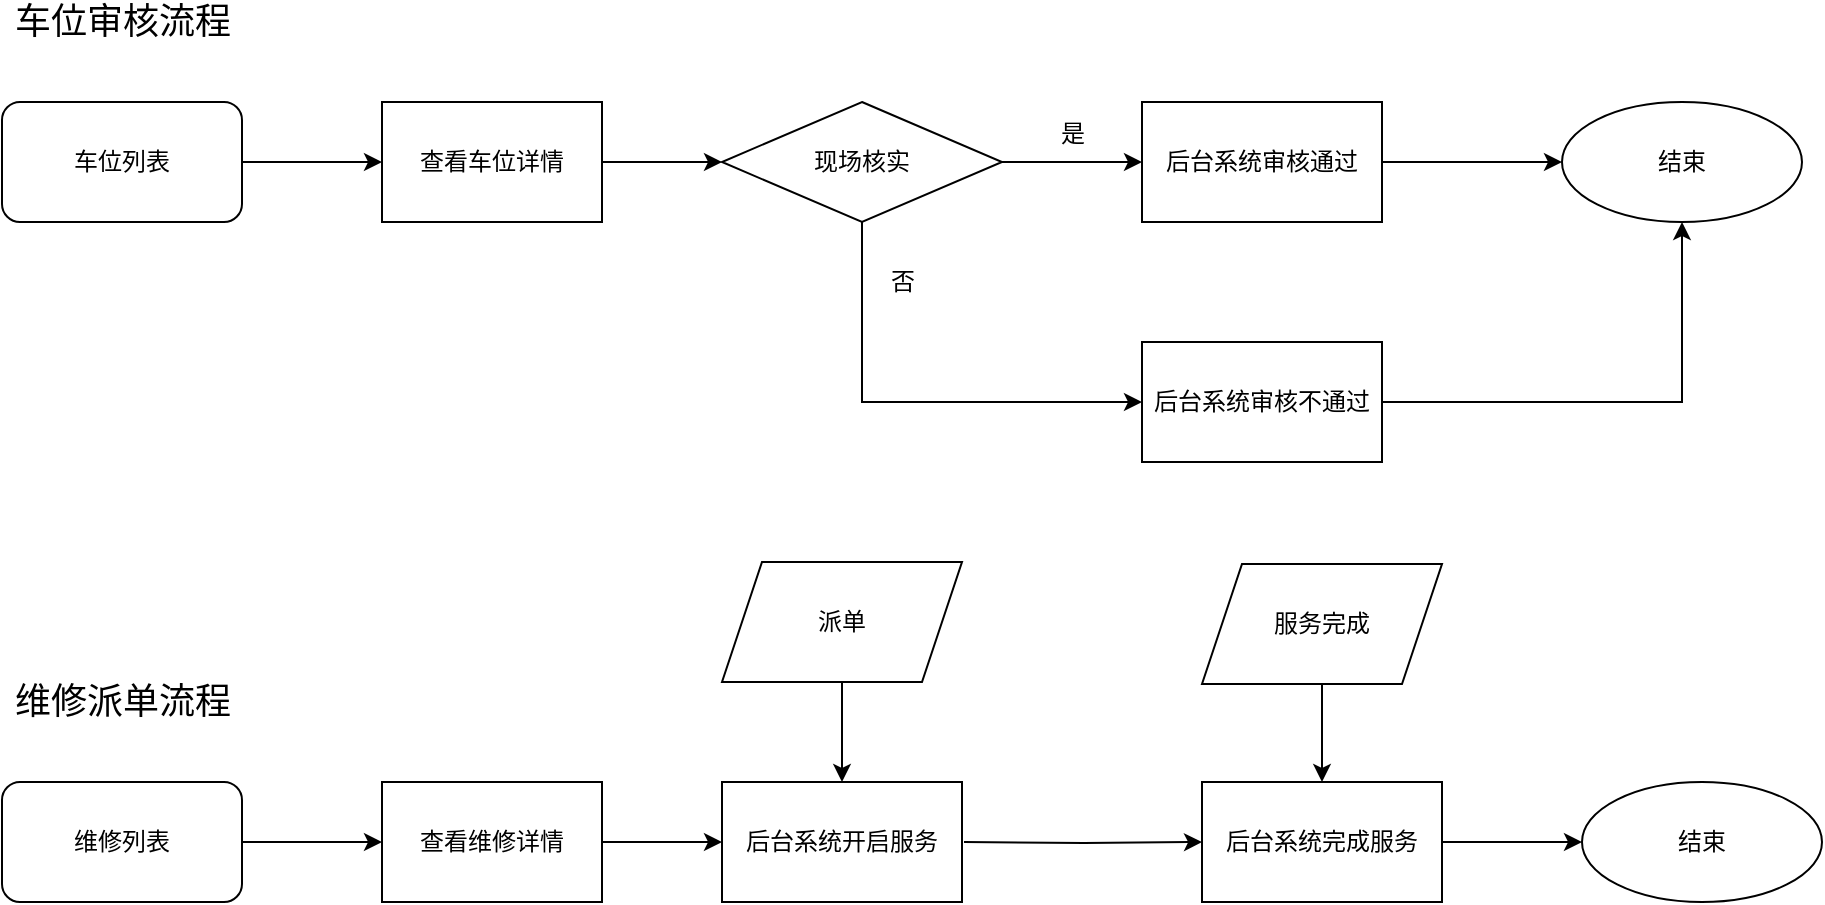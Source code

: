 <mxfile version="13.6.5" type="github"><diagram id="NjFdipFNY2NSW0CpA_lP" name="Page-1"><mxGraphModel dx="1422" dy="794" grid="1" gridSize="10" guides="1" tooltips="1" connect="1" arrows="1" fold="1" page="1" pageScale="1" pageWidth="827" pageHeight="1169" math="0" shadow="0"><root><mxCell id="0"/><mxCell id="1" parent="0"/><mxCell id="N79weJsnR3Vmmcpb3DSI-5" value="&lt;span style=&quot;font-size: 18px&quot;&gt;车位审核流程&lt;/span&gt;" style="text;html=1;resizable=0;autosize=1;align=center;verticalAlign=middle;points=[];fillColor=none;strokeColor=none;rounded=0;strokeWidth=5;perimeterSpacing=5;" vertex="1" parent="1"><mxGeometry x="70" y="50" width="120" height="20" as="geometry"/></mxCell><mxCell id="N79weJsnR3Vmmcpb3DSI-12" style="edgeStyle=orthogonalEdgeStyle;rounded=0;orthogonalLoop=1;jettySize=auto;html=1;exitX=1;exitY=0.5;exitDx=0;exitDy=0;entryX=0;entryY=0.5;entryDx=0;entryDy=0;" edge="1" parent="1" source="N79weJsnR3Vmmcpb3DSI-6" target="N79weJsnR3Vmmcpb3DSI-7"><mxGeometry relative="1" as="geometry"/></mxCell><mxCell id="N79weJsnR3Vmmcpb3DSI-6" value="车位列表" style="rounded=1;whiteSpace=wrap;html=1;strokeWidth=1;" vertex="1" parent="1"><mxGeometry x="70" y="100" width="120" height="60" as="geometry"/></mxCell><mxCell id="N79weJsnR3Vmmcpb3DSI-13" style="edgeStyle=orthogonalEdgeStyle;rounded=0;orthogonalLoop=1;jettySize=auto;html=1;exitX=1;exitY=0.5;exitDx=0;exitDy=0;entryX=0;entryY=0.5;entryDx=0;entryDy=0;" edge="1" parent="1" source="N79weJsnR3Vmmcpb3DSI-7" target="N79weJsnR3Vmmcpb3DSI-11"><mxGeometry relative="1" as="geometry"/></mxCell><mxCell id="N79weJsnR3Vmmcpb3DSI-7" value="查看车位详情" style="rounded=0;whiteSpace=wrap;html=1;strokeWidth=1;" vertex="1" parent="1"><mxGeometry x="260" y="100" width="110" height="60" as="geometry"/></mxCell><mxCell id="N79weJsnR3Vmmcpb3DSI-17" style="edgeStyle=orthogonalEdgeStyle;rounded=0;orthogonalLoop=1;jettySize=auto;html=1;exitX=1;exitY=0.5;exitDx=0;exitDy=0;entryX=0;entryY=0.5;entryDx=0;entryDy=0;" edge="1" parent="1" source="N79weJsnR3Vmmcpb3DSI-11" target="N79weJsnR3Vmmcpb3DSI-16"><mxGeometry relative="1" as="geometry"/></mxCell><mxCell id="N79weJsnR3Vmmcpb3DSI-24" style="edgeStyle=orthogonalEdgeStyle;rounded=0;orthogonalLoop=1;jettySize=auto;html=1;exitX=0.5;exitY=1;exitDx=0;exitDy=0;entryX=0;entryY=0.5;entryDx=0;entryDy=0;" edge="1" parent="1" source="N79weJsnR3Vmmcpb3DSI-11" target="N79weJsnR3Vmmcpb3DSI-23"><mxGeometry relative="1" as="geometry"/></mxCell><mxCell id="N79weJsnR3Vmmcpb3DSI-11" value="&lt;span&gt;现场核实&lt;br&gt;&lt;/span&gt;" style="rhombus;whiteSpace=wrap;html=1;strokeWidth=1;" vertex="1" parent="1"><mxGeometry x="430" y="100" width="140" height="60" as="geometry"/></mxCell><mxCell id="N79weJsnR3Vmmcpb3DSI-22" style="edgeStyle=orthogonalEdgeStyle;rounded=0;orthogonalLoop=1;jettySize=auto;html=1;exitX=1;exitY=0.5;exitDx=0;exitDy=0;" edge="1" parent="1" source="N79weJsnR3Vmmcpb3DSI-16"><mxGeometry relative="1" as="geometry"><mxPoint x="850" y="130" as="targetPoint"/></mxGeometry></mxCell><mxCell id="N79weJsnR3Vmmcpb3DSI-16" value="后台系统审核通过" style="rounded=0;whiteSpace=wrap;html=1;strokeWidth=1;" vertex="1" parent="1"><mxGeometry x="640" y="100" width="120" height="60" as="geometry"/></mxCell><mxCell id="N79weJsnR3Vmmcpb3DSI-18" value="是" style="text;html=1;resizable=0;autosize=1;align=center;verticalAlign=middle;points=[];fillColor=none;strokeColor=none;rounded=0;" vertex="1" parent="1"><mxGeometry x="590" y="106" width="30" height="20" as="geometry"/></mxCell><mxCell id="N79weJsnR3Vmmcpb3DSI-19" value="结束" style="ellipse;whiteSpace=wrap;html=1;strokeWidth=1;" vertex="1" parent="1"><mxGeometry x="850" y="100" width="120" height="60" as="geometry"/></mxCell><mxCell id="N79weJsnR3Vmmcpb3DSI-28" style="edgeStyle=orthogonalEdgeStyle;rounded=0;orthogonalLoop=1;jettySize=auto;html=1;exitX=1;exitY=0.5;exitDx=0;exitDy=0;entryX=0.5;entryY=1;entryDx=0;entryDy=0;" edge="1" parent="1" source="N79weJsnR3Vmmcpb3DSI-23" target="N79weJsnR3Vmmcpb3DSI-19"><mxGeometry relative="1" as="geometry"/></mxCell><mxCell id="N79weJsnR3Vmmcpb3DSI-23" value="&lt;span&gt;后台系统审核不通过&lt;/span&gt;" style="rounded=0;whiteSpace=wrap;html=1;strokeWidth=1;" vertex="1" parent="1"><mxGeometry x="640" y="220" width="120" height="60" as="geometry"/></mxCell><mxCell id="N79weJsnR3Vmmcpb3DSI-25" value="否" style="text;html=1;resizable=0;autosize=1;align=center;verticalAlign=middle;points=[];fillColor=none;strokeColor=none;rounded=0;" vertex="1" parent="1"><mxGeometry x="505" y="180" width="30" height="20" as="geometry"/></mxCell><mxCell id="N79weJsnR3Vmmcpb3DSI-29" value="&lt;span style=&quot;font-size: 18px&quot;&gt;维修派单流程&lt;/span&gt;" style="text;html=1;resizable=0;autosize=1;align=center;verticalAlign=middle;points=[];fillColor=none;strokeColor=none;rounded=0;strokeWidth=5;perimeterSpacing=5;" vertex="1" parent="1"><mxGeometry x="70" y="390" width="120" height="20" as="geometry"/></mxCell><mxCell id="N79weJsnR3Vmmcpb3DSI-30" style="edgeStyle=orthogonalEdgeStyle;rounded=0;orthogonalLoop=1;jettySize=auto;html=1;exitX=1;exitY=0.5;exitDx=0;exitDy=0;entryX=0;entryY=0.5;entryDx=0;entryDy=0;" edge="1" source="N79weJsnR3Vmmcpb3DSI-31" target="N79weJsnR3Vmmcpb3DSI-33" parent="1"><mxGeometry relative="1" as="geometry"/></mxCell><mxCell id="N79weJsnR3Vmmcpb3DSI-31" value="维修列表" style="rounded=1;whiteSpace=wrap;html=1;strokeWidth=1;" vertex="1" parent="1"><mxGeometry x="70" y="440" width="120" height="60" as="geometry"/></mxCell><mxCell id="N79weJsnR3Vmmcpb3DSI-32" style="edgeStyle=orthogonalEdgeStyle;rounded=0;orthogonalLoop=1;jettySize=auto;html=1;exitX=1;exitY=0.5;exitDx=0;exitDy=0;entryX=0;entryY=0.5;entryDx=0;entryDy=0;" edge="1" source="N79weJsnR3Vmmcpb3DSI-33" parent="1"><mxGeometry relative="1" as="geometry"><mxPoint x="430" y="470" as="targetPoint"/></mxGeometry></mxCell><mxCell id="N79weJsnR3Vmmcpb3DSI-33" value="查看维修详情" style="rounded=0;whiteSpace=wrap;html=1;strokeWidth=1;" vertex="1" parent="1"><mxGeometry x="260" y="440" width="110" height="60" as="geometry"/></mxCell><mxCell id="N79weJsnR3Vmmcpb3DSI-40" value="结束" style="ellipse;whiteSpace=wrap;html=1;strokeWidth=1;" vertex="1" parent="1"><mxGeometry x="860" y="440" width="120" height="60" as="geometry"/></mxCell><mxCell id="N79weJsnR3Vmmcpb3DSI-44" value="后台系统开启服务" style="rounded=0;whiteSpace=wrap;html=1;strokeWidth=1;" vertex="1" parent="1"><mxGeometry x="430" y="440" width="120" height="60" as="geometry"/></mxCell><mxCell id="N79weJsnR3Vmmcpb3DSI-49" style="edgeStyle=orthogonalEdgeStyle;rounded=0;orthogonalLoop=1;jettySize=auto;html=1;exitX=1;exitY=0.5;exitDx=0;exitDy=0;entryX=0;entryY=0.5;entryDx=0;entryDy=0;" edge="1" parent="1" source="N79weJsnR3Vmmcpb3DSI-46" target="N79weJsnR3Vmmcpb3DSI-40"><mxGeometry relative="1" as="geometry"/></mxCell><mxCell id="N79weJsnR3Vmmcpb3DSI-46" value="后台系统完成服务" style="rounded=0;whiteSpace=wrap;html=1;strokeWidth=1;" vertex="1" parent="1"><mxGeometry x="670" y="440" width="120" height="60" as="geometry"/></mxCell><mxCell id="N79weJsnR3Vmmcpb3DSI-47" style="edgeStyle=orthogonalEdgeStyle;rounded=0;orthogonalLoop=1;jettySize=auto;html=1;exitX=1;exitY=0.5;exitDx=0;exitDy=0;entryX=0;entryY=0.5;entryDx=0;entryDy=0;" edge="1" target="N79weJsnR3Vmmcpb3DSI-46" parent="1"><mxGeometry relative="1" as="geometry"><mxPoint x="551" y="470" as="sourcePoint"/></mxGeometry></mxCell><mxCell id="N79weJsnR3Vmmcpb3DSI-53" style="edgeStyle=orthogonalEdgeStyle;rounded=0;orthogonalLoop=1;jettySize=auto;html=1;exitX=0.5;exitY=1;exitDx=0;exitDy=0;entryX=0.5;entryY=0;entryDx=0;entryDy=0;" edge="1" parent="1" source="N79weJsnR3Vmmcpb3DSI-50" target="N79weJsnR3Vmmcpb3DSI-44"><mxGeometry relative="1" as="geometry"/></mxCell><mxCell id="N79weJsnR3Vmmcpb3DSI-50" value="&lt;span&gt;派单&lt;/span&gt;" style="shape=parallelogram;perimeter=parallelogramPerimeter;whiteSpace=wrap;html=1;fixedSize=1;strokeWidth=1;" vertex="1" parent="1"><mxGeometry x="430" y="330" width="120" height="60" as="geometry"/></mxCell><mxCell id="N79weJsnR3Vmmcpb3DSI-55" style="edgeStyle=orthogonalEdgeStyle;rounded=0;orthogonalLoop=1;jettySize=auto;html=1;exitX=0.5;exitY=1;exitDx=0;exitDy=0;entryX=0.5;entryY=0;entryDx=0;entryDy=0;" edge="1" parent="1" source="N79weJsnR3Vmmcpb3DSI-54" target="N79weJsnR3Vmmcpb3DSI-46"><mxGeometry relative="1" as="geometry"/></mxCell><mxCell id="N79weJsnR3Vmmcpb3DSI-54" value="服务完成" style="shape=parallelogram;perimeter=parallelogramPerimeter;whiteSpace=wrap;html=1;fixedSize=1;strokeWidth=1;" vertex="1" parent="1"><mxGeometry x="670" y="331" width="120" height="60" as="geometry"/></mxCell></root></mxGraphModel></diagram></mxfile>